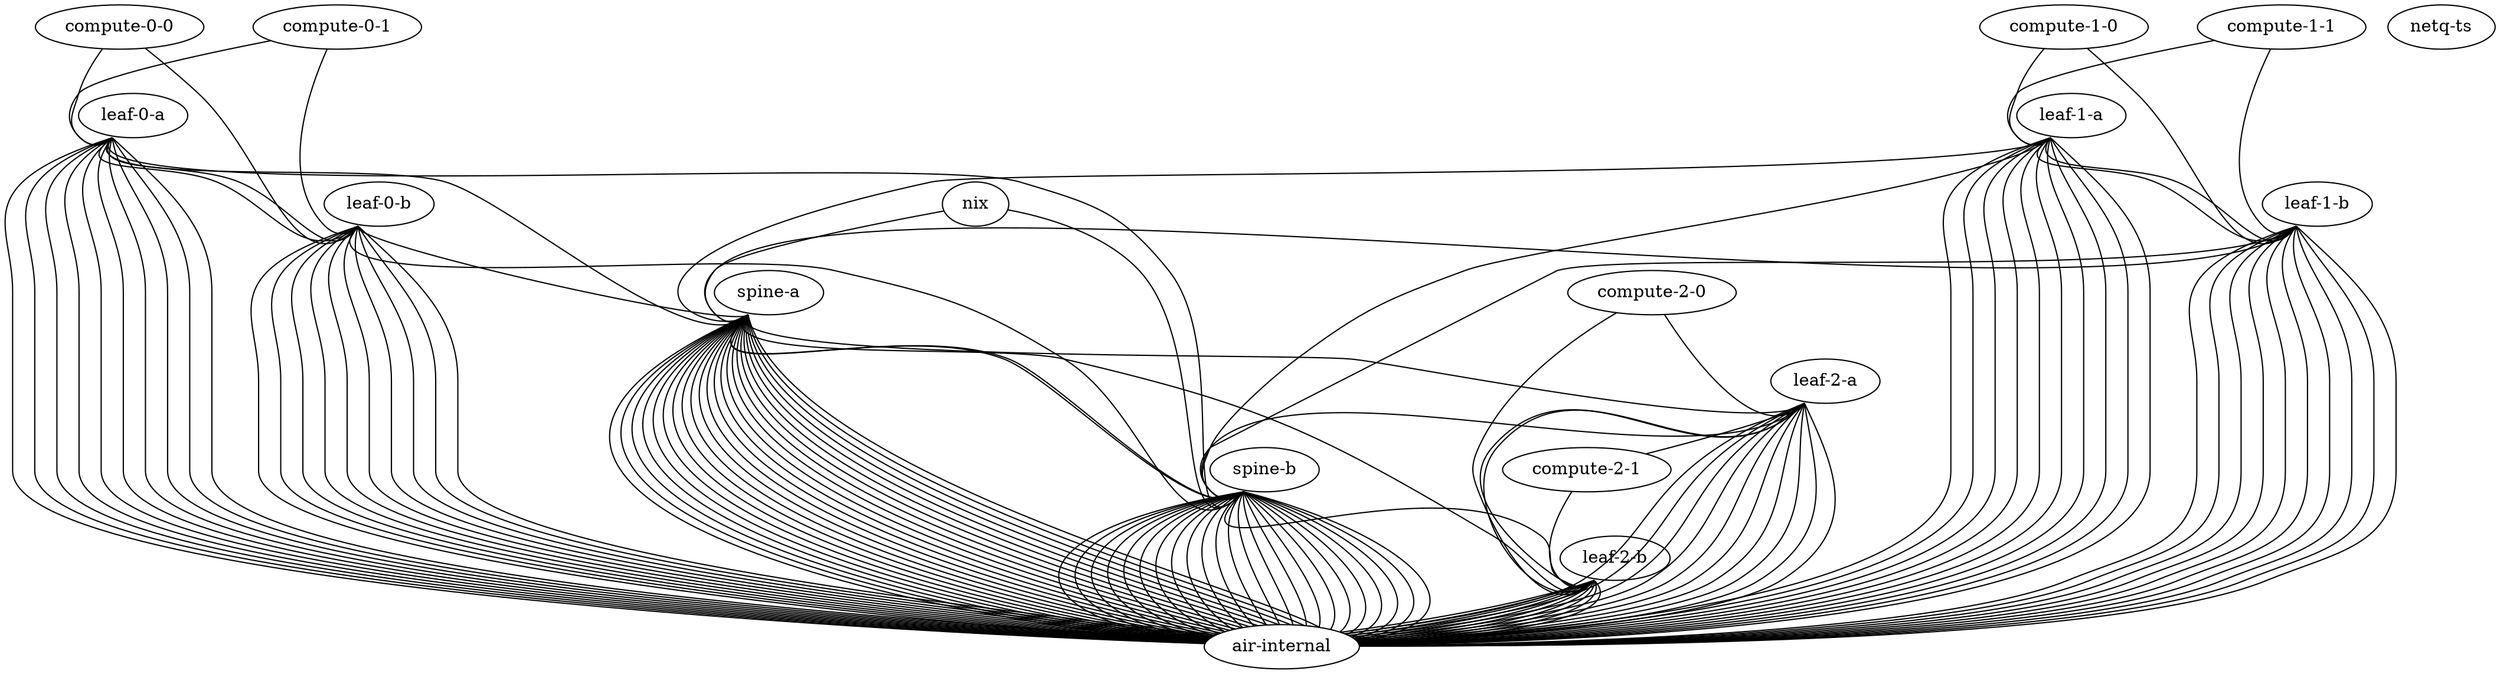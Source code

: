 graph "main" {
  "spine-a" [ function="spine" memory="2048" os="cumulus-vx-5.8.0" cpu="1"]
  "spine-b" [ function="spine" memory="2048" os="cumulus-vx-5.8.0" cpu="1"]
  "leaf-0-a" [ function="leaf" memory="2048" os="cumulus-vx-5.8.0" cpu="1"]
  "leaf-0-b" [ function="leaf" memory="2048" os="cumulus-vx-5.8.0" cpu="1"]
  "leaf-1-a" [ function="leaf" memory="2048" os="cumulus-vx-5.8.0" cpu="1"]
  "leaf-1-b" [ function="leaf" memory="2048" os="cumulus-vx-5.8.0" cpu="1"]
  "leaf-2-a" [ function="leaf" memory="2048" os="cumulus-vx-5.8.0" cpu="1"]
  "leaf-2-b" [ function="leaf" memory="2048" os="cumulus-vx-5.8.0" cpu="1"]
  "nix" [ memory="4096" os="generic/ubuntu2204" cpu="4"]
  "compute-0-0" [ memory="1024" os="generic/ubuntu2204" cpu="1"]
  "compute-0-1" [ memory="1024" os="generic/ubuntu2204" cpu="1"]
  "compute-1-0" [ memory="1024" os="generic/ubuntu2204" cpu="1"]
  "compute-1-1" [ memory="1024" os="generic/ubuntu2204" cpu="1"]
  "compute-2-0" [ memory="1024" os="generic/ubuntu2204" cpu="1"]
  "compute-2-1" [ memory="1024" os="generic/ubuntu2204" cpu="1"]
  "netq-ts" [ os="netq-ts-cloud-4.5.0" ]
    "leaf-0-a":"swp16" -- "leaf-0-b":"swp16"
    "leaf-0-b":"swp15" -- "leaf-0-a":"swp15"
    "spine-b":"swp32" -- "spine-a":"swp32"
    "spine-b":"swp31" -- "spine-a":"swp31"
    "leaf-0-a":"swp13" -- "spine-a":"swp1"
    "leaf-0-a":"swp14" -- "spine-b":"swp1"
    "leaf-0-b":"swp13" -- "spine-a":"swp2"
    "leaf-0-b":"swp14" -- "spine-b":"swp2"
    "leaf-1-a":"swp16" -- "leaf-1-b":"swp16"
    "leaf-1-a":"swp15" -- "leaf-1-b":"swp15"
    "leaf-1-a":"swp13" -- "spine-a":"swp3"
    "leaf-1-a":"swp14" -- "spine-b":"swp3"
    "leaf-1-b":"swp13" -- "spine-a":"swp4"
    "leaf-1-b":"swp14" -- "spine-b":"swp4"
    "leaf-2-a":"swp15" -- "leaf-2-b":"swp15"
    "leaf-2-a":"swp16" -- "leaf-2-b":"swp16"
    "spine-a":"swp5" -- "leaf-2-a":"swp13"
    "leaf-2-a":"swp14" -- "spine-b":"swp5"
    "spine-a":"swp6" -- "leaf-2-b":"swp13"
    "spine-b":"swp6" -- "leaf-2-b":"swp14"
    "compute-0-0":"eth1" -- "leaf-0-a":"swp1"
    "compute-0-0":"eth2" -- "leaf-0-b":"swp1"
    "compute-0-1":"eth1" -- "leaf-0-a":"swp2"
    "compute-0-1":"eth2" -- "leaf-0-b":"swp2"
    "compute-1-1":"eth1" -- "leaf-1-a":"swp2"
    "compute-1-0":"eth1" -- "leaf-1-a":"swp1"
    "compute-1-0":"eth2" -- "leaf-1-b":"swp1"
    "compute-1-1":"eth2" -- "leaf-1-b":"swp2"
    "compute-2-0":"eth1" -- "leaf-2-a":"swp1"
    "leaf-2-a":"swp2" -- "compute-2-1":"eth1"
    "compute-2-0":"eth2" -- "leaf-2-b":"swp1"
    "compute-2-1":"eth2" -- "leaf-2-b":"swp2"
    "nix":"eth1" -- "spine-a":"swp30"
    "nix":"eth2" -- "spine-b":"swp30"

  # Internal Air connectivity for uncabled ports
  "air-internal" [function="fake"]
    "spine-a":"swp7" -- "air-internal":"eth1"
    "spine-a":"swp8" -- "air-internal":"eth2"
    "spine-a":"swp9" -- "air-internal":"eth3"
    "spine-a":"swp10" -- "air-internal":"eth4"
    "spine-a":"swp11" -- "air-internal":"eth5"
    "spine-a":"swp12" -- "air-internal":"eth6"
    "spine-a":"swp13" -- "air-internal":"eth7"
    "spine-a":"swp14" -- "air-internal":"eth8"
    "spine-a":"swp15" -- "air-internal":"eth9"
    "spine-a":"swp16" -- "air-internal":"eth10"
    "spine-a":"swp17" -- "air-internal":"eth11"
    "spine-a":"swp18" -- "air-internal":"eth12"
    "spine-a":"swp19" -- "air-internal":"eth13"
    "spine-a":"swp20" -- "air-internal":"eth14"
    "spine-a":"swp21" -- "air-internal":"eth15"
    "spine-a":"swp22" -- "air-internal":"eth16"
    "spine-a":"swp23" -- "air-internal":"eth17"
    "spine-a":"swp24" -- "air-internal":"eth18"
    "spine-a":"swp25" -- "air-internal":"eth19"
    "spine-a":"swp26" -- "air-internal":"eth20"
    "spine-a":"swp27" -- "air-internal":"eth21"
    "spine-a":"swp28" -- "air-internal":"eth22"
    "spine-a":"swp29" -- "air-internal":"eth23"
    "spine-b":"swp7" -- "air-internal":"eth25"
    "spine-b":"swp8" -- "air-internal":"eth26"
    "spine-b":"swp9" -- "air-internal":"eth27"
    "spine-b":"swp10" -- "air-internal":"eth28"
    "spine-b":"swp11" -- "air-internal":"eth29"
    "spine-b":"swp12" -- "air-internal":"eth30"
    "spine-b":"swp13" -- "air-internal":"eth31"
    "spine-b":"swp14" -- "air-internal":"eth32"
    "spine-b":"swp15" -- "air-internal":"eth33"
    "spine-b":"swp16" -- "air-internal":"eth34"
    "spine-b":"swp17" -- "air-internal":"eth35"
    "spine-b":"swp18" -- "air-internal":"eth36"
    "spine-b":"swp19" -- "air-internal":"eth37"
    "spine-b":"swp20" -- "air-internal":"eth38"
    "spine-b":"swp21" -- "air-internal":"eth39"
    "spine-b":"swp22" -- "air-internal":"eth40"
    "spine-b":"swp23" -- "air-internal":"eth41"
    "spine-b":"swp24" -- "air-internal":"eth42"
    "spine-b":"swp25" -- "air-internal":"eth43"
    "spine-b":"swp26" -- "air-internal":"eth44"
    "spine-b":"swp27" -- "air-internal":"eth45"
    "spine-b":"swp28" -- "air-internal":"eth46"
    "spine-b":"swp29" -- "air-internal":"eth47"
    "leaf-0-a":"swp3" -- "air-internal":"eth49"
    "leaf-0-a":"swp4" -- "air-internal":"eth50"
    "leaf-0-a":"swp5" -- "air-internal":"eth51"
    "leaf-0-a":"swp6" -- "air-internal":"eth52"
    "leaf-0-a":"swp7" -- "air-internal":"eth53"
    "leaf-0-a":"swp8" -- "air-internal":"eth54"
    "leaf-0-a":"swp9" -- "air-internal":"eth55"
    "leaf-0-a":"swp10" -- "air-internal":"eth56"
    "leaf-0-a":"swp11" -- "air-internal":"eth57"
    "leaf-0-a":"swp12" -- "air-internal":"eth58"
    "leaf-0-b":"swp3" -- "air-internal":"eth59"
    "leaf-0-b":"swp4" -- "air-internal":"eth60"
    "leaf-0-b":"swp5" -- "air-internal":"eth61"
    "leaf-0-b":"swp6" -- "air-internal":"eth62"
    "leaf-0-b":"swp7" -- "air-internal":"eth63"
    "leaf-0-b":"swp8" -- "air-internal":"eth64"
    "leaf-0-b":"swp9" -- "air-internal":"eth65"
    "leaf-0-b":"swp10" -- "air-internal":"eth66"
    "leaf-0-b":"swp11" -- "air-internal":"eth67"
    "leaf-0-b":"swp12" -- "air-internal":"eth68"
    "leaf-1-a":"swp3" -- "air-internal":"eth69"
    "leaf-1-a":"swp4" -- "air-internal":"eth70"
    "leaf-1-a":"swp5" -- "air-internal":"eth71"
    "leaf-1-a":"swp6" -- "air-internal":"eth72"
    "leaf-1-a":"swp7" -- "air-internal":"eth73"
    "leaf-1-a":"swp8" -- "air-internal":"eth74"
    "leaf-1-a":"swp9" -- "air-internal":"eth75"
    "leaf-1-a":"swp10" -- "air-internal":"eth76"
    "leaf-1-a":"swp11" -- "air-internal":"eth77"
    "leaf-1-a":"swp12" -- "air-internal":"eth78"
    "leaf-1-b":"swp3" -- "air-internal":"eth79"
    "leaf-1-b":"swp4" -- "air-internal":"eth80"
    "leaf-1-b":"swp5" -- "air-internal":"eth81"
    "leaf-1-b":"swp6" -- "air-internal":"eth82"
    "leaf-1-b":"swp7" -- "air-internal":"eth83"
    "leaf-1-b":"swp8" -- "air-internal":"eth84"
    "leaf-1-b":"swp9" -- "air-internal":"eth85"
    "leaf-1-b":"swp10" -- "air-internal":"eth86"
    "leaf-1-b":"swp11" -- "air-internal":"eth87"
    "leaf-1-b":"swp12" -- "air-internal":"eth88"
    "leaf-2-a":"swp3" -- "air-internal":"eth89"
    "leaf-2-a":"swp4" -- "air-internal":"eth90"
    "leaf-2-a":"swp5" -- "air-internal":"eth91"
    "leaf-2-a":"swp6" -- "air-internal":"eth92"
    "leaf-2-a":"swp7" -- "air-internal":"eth93"
    "leaf-2-a":"swp8" -- "air-internal":"eth94"
    "leaf-2-a":"swp9" -- "air-internal":"eth95"
    "leaf-2-a":"swp10" -- "air-internal":"eth96"
    "leaf-2-a":"swp11" -- "air-internal":"eth97"
    "leaf-2-a":"swp12" -- "air-internal":"eth98"
    "leaf-2-b":"swp3" -- "air-internal":"eth99"
    "leaf-2-b":"swp4" -- "air-internal":"eth100"
    "leaf-2-b":"swp5" -- "air-internal":"eth101"
    "leaf-2-b":"swp6" -- "air-internal":"eth102"
    "leaf-2-b":"swp7" -- "air-internal":"eth103"
    "leaf-2-b":"swp8" -- "air-internal":"eth104"
    "leaf-2-b":"swp9" -- "air-internal":"eth105"
    "leaf-2-b":"swp10" -- "air-internal":"eth106"
    "leaf-2-b":"swp11" -- "air-internal":"eth107"
    "leaf-2-b":"swp12" -- "air-internal":"eth108"
}